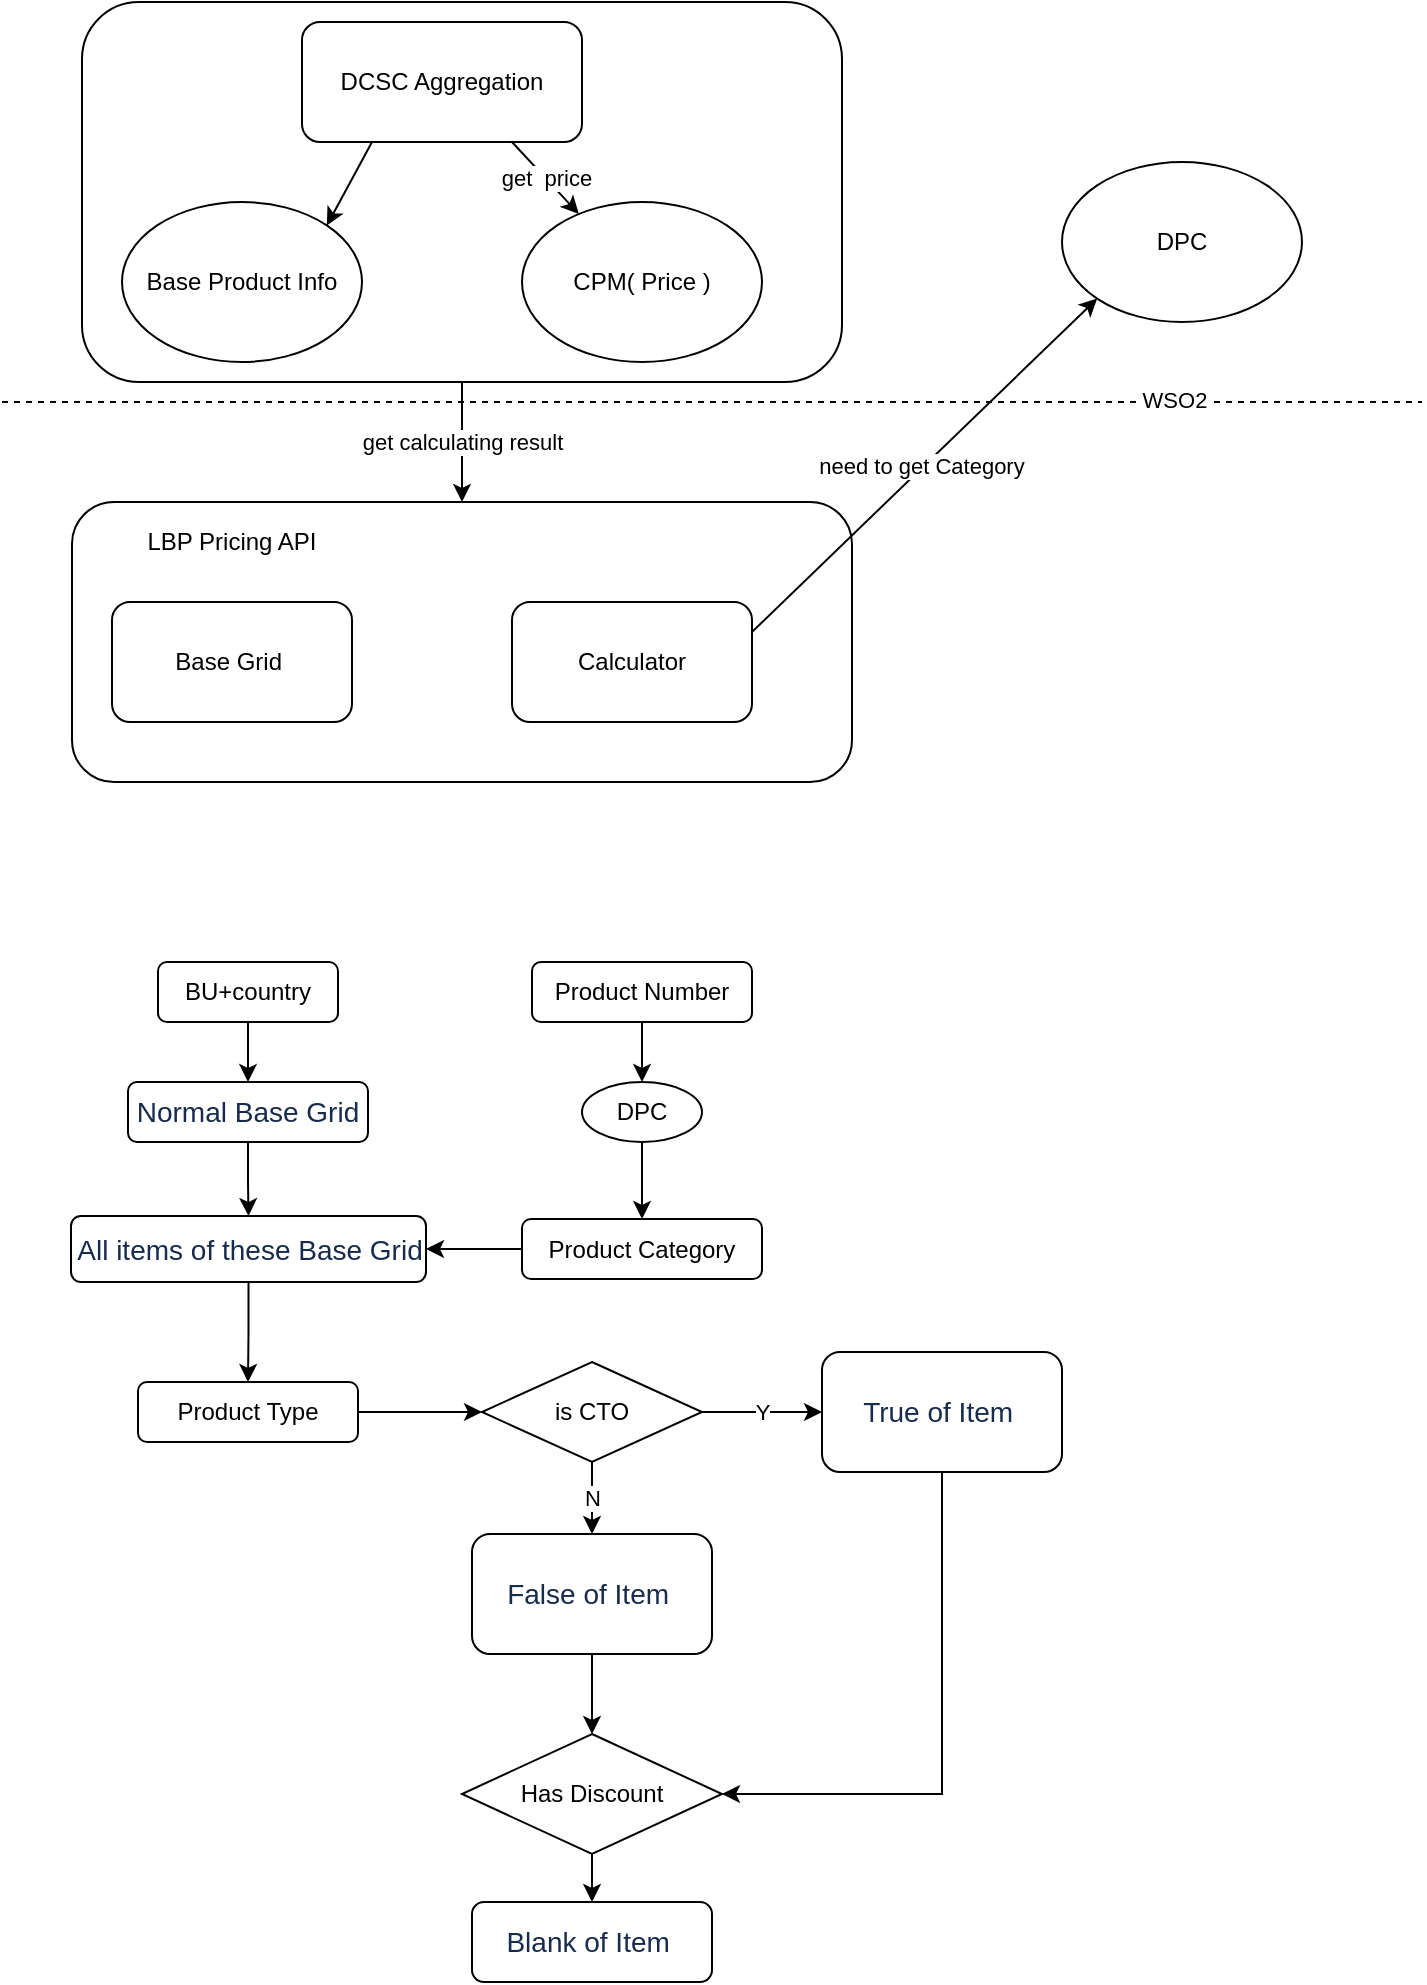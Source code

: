 <mxfile version="13.8.2" type="github">
  <diagram id="Sr_3WoR1ZfEFq9-2hFeb" name="Page-1">
    <mxGraphModel dx="1422" dy="762" grid="1" gridSize="10" guides="1" tooltips="1" connect="1" arrows="1" fold="1" page="1" pageScale="1" pageWidth="827" pageHeight="1169" math="0" shadow="0">
      <root>
        <mxCell id="0" />
        <mxCell id="1" parent="0" />
        <mxCell id="DSXYe22ODvJybZcxLD2I-17" value="" style="rounded=1;whiteSpace=wrap;html=1;" parent="1" vertex="1">
          <mxGeometry x="35" y="340" width="390" height="140" as="geometry" />
        </mxCell>
        <mxCell id="DSXYe22ODvJybZcxLD2I-11" value="" style="rounded=1;whiteSpace=wrap;html=1;" parent="1" vertex="1">
          <mxGeometry x="40" y="90" width="380" height="190" as="geometry" />
        </mxCell>
        <mxCell id="DSXYe22ODvJybZcxLD2I-1" value="DCSC Aggregation" style="rounded=1;whiteSpace=wrap;html=1;" parent="1" vertex="1">
          <mxGeometry x="150" y="100" width="140" height="60" as="geometry" />
        </mxCell>
        <mxCell id="DSXYe22ODvJybZcxLD2I-2" value="Base Product Info" style="ellipse;whiteSpace=wrap;html=1;" parent="1" vertex="1">
          <mxGeometry x="60" y="190" width="120" height="80" as="geometry" />
        </mxCell>
        <mxCell id="DSXYe22ODvJybZcxLD2I-5" value="CPM( Price )" style="ellipse;whiteSpace=wrap;html=1;" parent="1" vertex="1">
          <mxGeometry x="260" y="190" width="120" height="80" as="geometry" />
        </mxCell>
        <mxCell id="DSXYe22ODvJybZcxLD2I-7" value="" style="endArrow=classic;html=1;entryX=1;entryY=0;entryDx=0;entryDy=0;exitX=0.25;exitY=1;exitDx=0;exitDy=0;" parent="1" source="DSXYe22ODvJybZcxLD2I-1" target="DSXYe22ODvJybZcxLD2I-2" edge="1">
          <mxGeometry width="50" height="50" relative="1" as="geometry">
            <mxPoint x="390" y="390" as="sourcePoint" />
            <mxPoint x="440" y="340" as="targetPoint" />
          </mxGeometry>
        </mxCell>
        <mxCell id="DSXYe22ODvJybZcxLD2I-8" value="get&amp;nbsp; price" style="endArrow=classic;html=1;exitX=0.75;exitY=1;exitDx=0;exitDy=0;" parent="1" source="DSXYe22ODvJybZcxLD2I-1" target="DSXYe22ODvJybZcxLD2I-5" edge="1">
          <mxGeometry width="50" height="50" relative="1" as="geometry">
            <mxPoint x="390" y="390" as="sourcePoint" />
            <mxPoint x="280" y="160" as="targetPoint" />
          </mxGeometry>
        </mxCell>
        <mxCell id="DSXYe22ODvJybZcxLD2I-12" value="DPC" style="ellipse;whiteSpace=wrap;html=1;" parent="1" vertex="1">
          <mxGeometry x="530" y="170" width="120" height="80" as="geometry" />
        </mxCell>
        <mxCell id="DSXYe22ODvJybZcxLD2I-13" value="need to get Category&amp;nbsp;" style="endArrow=classic;html=1;exitX=1;exitY=0.25;exitDx=0;exitDy=0;entryX=0;entryY=1;entryDx=0;entryDy=0;" parent="1" source="DSXYe22ODvJybZcxLD2I-20" target="DSXYe22ODvJybZcxLD2I-12" edge="1">
          <mxGeometry width="50" height="50" relative="1" as="geometry">
            <mxPoint x="420" y="185" as="sourcePoint" />
            <mxPoint x="580" y="190" as="targetPoint" />
          </mxGeometry>
        </mxCell>
        <mxCell id="DSXYe22ODvJybZcxLD2I-18" value="get calculating result" style="endArrow=classic;html=1;exitX=0.5;exitY=1;exitDx=0;exitDy=0;" parent="1" source="DSXYe22ODvJybZcxLD2I-11" target="DSXYe22ODvJybZcxLD2I-17" edge="1">
          <mxGeometry width="50" height="50" relative="1" as="geometry">
            <mxPoint x="390" y="390" as="sourcePoint" />
            <mxPoint x="440" y="340" as="targetPoint" />
          </mxGeometry>
        </mxCell>
        <mxCell id="DSXYe22ODvJybZcxLD2I-19" value="Base Grid&amp;nbsp;" style="rounded=1;whiteSpace=wrap;html=1;" parent="1" vertex="1">
          <mxGeometry x="55" y="390" width="120" height="60" as="geometry" />
        </mxCell>
        <mxCell id="DSXYe22ODvJybZcxLD2I-20" value="Calculator" style="rounded=1;whiteSpace=wrap;html=1;" parent="1" vertex="1">
          <mxGeometry x="255" y="390" width="120" height="60" as="geometry" />
        </mxCell>
        <mxCell id="DSXYe22ODvJybZcxLD2I-23" value="LBP Pricing API" style="text;html=1;strokeColor=none;fillColor=none;align=center;verticalAlign=middle;whiteSpace=wrap;rounded=0;" parent="1" vertex="1">
          <mxGeometry x="55" y="350" width="120" height="20" as="geometry" />
        </mxCell>
        <mxCell id="MxX3vFj4DnwLeGnh3iT9-6" style="edgeStyle=orthogonalEdgeStyle;rounded=0;orthogonalLoop=1;jettySize=auto;html=1;entryX=0.5;entryY=0;entryDx=0;entryDy=0;" edge="1" parent="1" source="MxX3vFj4DnwLeGnh3iT9-2" target="MxX3vFj4DnwLeGnh3iT9-3">
          <mxGeometry relative="1" as="geometry" />
        </mxCell>
        <mxCell id="MxX3vFj4DnwLeGnh3iT9-2" value="BU+country" style="rounded=1;whiteSpace=wrap;html=1;" vertex="1" parent="1">
          <mxGeometry x="78" y="570" width="90" height="30" as="geometry" />
        </mxCell>
        <mxCell id="MxX3vFj4DnwLeGnh3iT9-8" style="edgeStyle=orthogonalEdgeStyle;rounded=0;orthogonalLoop=1;jettySize=auto;html=1;" edge="1" parent="1" source="MxX3vFj4DnwLeGnh3iT9-3" target="MxX3vFj4DnwLeGnh3iT9-7">
          <mxGeometry relative="1" as="geometry" />
        </mxCell>
        <mxCell id="MxX3vFj4DnwLeGnh3iT9-3" value="&lt;span style=&quot;color: rgb(23 , 43 , 77) ; font-family: , &amp;#34;blinkmacsystemfont&amp;#34; , &amp;#34;segoe ui&amp;#34; , &amp;#34;roboto&amp;#34; , &amp;#34;oxygen&amp;#34; , &amp;#34;ubuntu&amp;#34; , &amp;#34;fira sans&amp;#34; , &amp;#34;droid sans&amp;#34; , &amp;#34;helvetica neue&amp;#34; , sans-serif ; font-size: 14px ; background-color: rgb(255 , 255 , 255)&quot;&gt;Normal Base Grid&lt;/span&gt;" style="rounded=1;whiteSpace=wrap;html=1;" vertex="1" parent="1">
          <mxGeometry x="63" y="630" width="120" height="30" as="geometry" />
        </mxCell>
        <mxCell id="MxX3vFj4DnwLeGnh3iT9-4" value="" style="endArrow=none;dashed=1;html=1;" edge="1" parent="1">
          <mxGeometry width="50" height="50" relative="1" as="geometry">
            <mxPoint y="290" as="sourcePoint" />
            <mxPoint x="710" y="290" as="targetPoint" />
          </mxGeometry>
        </mxCell>
        <mxCell id="MxX3vFj4DnwLeGnh3iT9-5" value="WSO2" style="edgeLabel;html=1;align=center;verticalAlign=middle;resizable=0;points=[];" vertex="1" connectable="0" parent="MxX3vFj4DnwLeGnh3iT9-4">
          <mxGeometry x="0.651" y="1" relative="1" as="geometry">
            <mxPoint as="offset" />
          </mxGeometry>
        </mxCell>
        <mxCell id="MxX3vFj4DnwLeGnh3iT9-23" style="edgeStyle=orthogonalEdgeStyle;rounded=0;orthogonalLoop=1;jettySize=auto;html=1;" edge="1" parent="1" source="MxX3vFj4DnwLeGnh3iT9-7" target="MxX3vFj4DnwLeGnh3iT9-17">
          <mxGeometry relative="1" as="geometry" />
        </mxCell>
        <mxCell id="MxX3vFj4DnwLeGnh3iT9-7" value="&lt;span style=&quot;color: rgb(23 , 43 , 77) ; font-family: , &amp;#34;blinkmacsystemfont&amp;#34; , &amp;#34;segoe ui&amp;#34; , &amp;#34;roboto&amp;#34; , &amp;#34;oxygen&amp;#34; , &amp;#34;ubuntu&amp;#34; , &amp;#34;fira sans&amp;#34; , &amp;#34;droid sans&amp;#34; , &amp;#34;helvetica neue&amp;#34; , sans-serif ; font-size: 14px ; background-color: rgb(255 , 255 , 255)&quot;&gt;All items of these Base Grid&lt;/span&gt;" style="rounded=1;whiteSpace=wrap;html=1;" vertex="1" parent="1">
          <mxGeometry x="34.5" y="697" width="177.5" height="33" as="geometry" />
        </mxCell>
        <mxCell id="MxX3vFj4DnwLeGnh3iT9-12" style="edgeStyle=orthogonalEdgeStyle;rounded=0;orthogonalLoop=1;jettySize=auto;html=1;" edge="1" parent="1" source="MxX3vFj4DnwLeGnh3iT9-10" target="MxX3vFj4DnwLeGnh3iT9-11">
          <mxGeometry relative="1" as="geometry" />
        </mxCell>
        <mxCell id="MxX3vFj4DnwLeGnh3iT9-10" value="Product Number" style="rounded=1;whiteSpace=wrap;html=1;" vertex="1" parent="1">
          <mxGeometry x="265" y="570" width="110" height="30" as="geometry" />
        </mxCell>
        <mxCell id="MxX3vFj4DnwLeGnh3iT9-16" style="edgeStyle=orthogonalEdgeStyle;rounded=0;orthogonalLoop=1;jettySize=auto;html=1;entryX=0.5;entryY=0;entryDx=0;entryDy=0;" edge="1" parent="1" source="MxX3vFj4DnwLeGnh3iT9-11" target="MxX3vFj4DnwLeGnh3iT9-13">
          <mxGeometry relative="1" as="geometry" />
        </mxCell>
        <mxCell id="MxX3vFj4DnwLeGnh3iT9-11" value="DPC" style="ellipse;whiteSpace=wrap;html=1;" vertex="1" parent="1">
          <mxGeometry x="290" y="630" width="60" height="30" as="geometry" />
        </mxCell>
        <mxCell id="MxX3vFj4DnwLeGnh3iT9-22" style="edgeStyle=orthogonalEdgeStyle;rounded=0;orthogonalLoop=1;jettySize=auto;html=1;entryX=1;entryY=0.5;entryDx=0;entryDy=0;" edge="1" parent="1" source="MxX3vFj4DnwLeGnh3iT9-13" target="MxX3vFj4DnwLeGnh3iT9-7">
          <mxGeometry relative="1" as="geometry" />
        </mxCell>
        <mxCell id="MxX3vFj4DnwLeGnh3iT9-13" value="Product Category" style="rounded=1;whiteSpace=wrap;html=1;" vertex="1" parent="1">
          <mxGeometry x="260" y="698.5" width="120" height="30" as="geometry" />
        </mxCell>
        <mxCell id="MxX3vFj4DnwLeGnh3iT9-26" style="edgeStyle=orthogonalEdgeStyle;rounded=0;orthogonalLoop=1;jettySize=auto;html=1;entryX=0;entryY=0.5;entryDx=0;entryDy=0;" edge="1" parent="1" source="MxX3vFj4DnwLeGnh3iT9-17" target="MxX3vFj4DnwLeGnh3iT9-25">
          <mxGeometry relative="1" as="geometry" />
        </mxCell>
        <mxCell id="MxX3vFj4DnwLeGnh3iT9-17" value="Product Type" style="rounded=1;whiteSpace=wrap;html=1;" vertex="1" parent="1">
          <mxGeometry x="68" y="780" width="110" height="30" as="geometry" />
        </mxCell>
        <mxCell id="MxX3vFj4DnwLeGnh3iT9-28" value="N" style="edgeStyle=orthogonalEdgeStyle;rounded=0;orthogonalLoop=1;jettySize=auto;html=1;" edge="1" parent="1" source="MxX3vFj4DnwLeGnh3iT9-25" target="MxX3vFj4DnwLeGnh3iT9-27">
          <mxGeometry relative="1" as="geometry" />
        </mxCell>
        <mxCell id="MxX3vFj4DnwLeGnh3iT9-30" value="Y" style="edgeStyle=orthogonalEdgeStyle;rounded=0;orthogonalLoop=1;jettySize=auto;html=1;entryX=0;entryY=0.5;entryDx=0;entryDy=0;" edge="1" parent="1" source="MxX3vFj4DnwLeGnh3iT9-25" target="MxX3vFj4DnwLeGnh3iT9-29">
          <mxGeometry relative="1" as="geometry" />
        </mxCell>
        <mxCell id="MxX3vFj4DnwLeGnh3iT9-25" value="is CTO" style="rhombus;whiteSpace=wrap;html=1;" vertex="1" parent="1">
          <mxGeometry x="240" y="770" width="110" height="50" as="geometry" />
        </mxCell>
        <mxCell id="MxX3vFj4DnwLeGnh3iT9-33" style="edgeStyle=orthogonalEdgeStyle;rounded=0;orthogonalLoop=1;jettySize=auto;html=1;entryX=0.5;entryY=0;entryDx=0;entryDy=0;" edge="1" parent="1" source="MxX3vFj4DnwLeGnh3iT9-27" target="MxX3vFj4DnwLeGnh3iT9-32">
          <mxGeometry relative="1" as="geometry" />
        </mxCell>
        <mxCell id="MxX3vFj4DnwLeGnh3iT9-27" value="&lt;span style=&quot;color: rgb(23 , 43 , 77) ; font-family: , &amp;#34;blinkmacsystemfont&amp;#34; , &amp;#34;segoe ui&amp;#34; , &amp;#34;roboto&amp;#34; , &amp;#34;oxygen&amp;#34; , &amp;#34;ubuntu&amp;#34; , &amp;#34;fira sans&amp;#34; , &amp;#34;droid sans&amp;#34; , &amp;#34;helvetica neue&amp;#34; , sans-serif ; font-size: 14px ; background-color: rgb(255 , 255 , 255)&quot;&gt;False of Item&amp;nbsp;&lt;/span&gt;" style="rounded=1;whiteSpace=wrap;html=1;" vertex="1" parent="1">
          <mxGeometry x="235" y="856" width="120" height="60" as="geometry" />
        </mxCell>
        <mxCell id="MxX3vFj4DnwLeGnh3iT9-34" style="edgeStyle=orthogonalEdgeStyle;rounded=0;orthogonalLoop=1;jettySize=auto;html=1;entryX=1;entryY=0.5;entryDx=0;entryDy=0;" edge="1" parent="1" source="MxX3vFj4DnwLeGnh3iT9-29" target="MxX3vFj4DnwLeGnh3iT9-32">
          <mxGeometry relative="1" as="geometry">
            <Array as="points">
              <mxPoint x="470" y="986" />
            </Array>
          </mxGeometry>
        </mxCell>
        <mxCell id="MxX3vFj4DnwLeGnh3iT9-29" value="&lt;span style=&quot;color: rgb(23 , 43 , 77) ; font-family: , &amp;#34;blinkmacsystemfont&amp;#34; , &amp;#34;segoe ui&amp;#34; , &amp;#34;roboto&amp;#34; , &amp;#34;oxygen&amp;#34; , &amp;#34;ubuntu&amp;#34; , &amp;#34;fira sans&amp;#34; , &amp;#34;droid sans&amp;#34; , &amp;#34;helvetica neue&amp;#34; , sans-serif ; font-size: 14px ; background-color: rgb(255 , 255 , 255)&quot;&gt;True&amp;nbsp;&lt;/span&gt;&lt;span style=&quot;color: rgb(23 , 43 , 77) ; font-family: , &amp;#34;blinkmacsystemfont&amp;#34; , &amp;#34;segoe ui&amp;#34; , &amp;#34;roboto&amp;#34; , &amp;#34;oxygen&amp;#34; , &amp;#34;ubuntu&amp;#34; , &amp;#34;fira sans&amp;#34; , &amp;#34;droid sans&amp;#34; , &amp;#34;helvetica neue&amp;#34; , sans-serif ; font-size: 14px ; background-color: rgb(255 , 255 , 255)&quot;&gt;of Item&amp;nbsp;&lt;/span&gt;" style="rounded=1;whiteSpace=wrap;html=1;" vertex="1" parent="1">
          <mxGeometry x="410" y="765" width="120" height="60" as="geometry" />
        </mxCell>
        <mxCell id="MxX3vFj4DnwLeGnh3iT9-31" value="&lt;span style=&quot;color: rgb(23 , 43 , 77) ; font-family: , &amp;#34;blinkmacsystemfont&amp;#34; , &amp;#34;segoe ui&amp;#34; , &amp;#34;roboto&amp;#34; , &amp;#34;oxygen&amp;#34; , &amp;#34;ubuntu&amp;#34; , &amp;#34;fira sans&amp;#34; , &amp;#34;droid sans&amp;#34; , &amp;#34;helvetica neue&amp;#34; , sans-serif ; font-size: 14px ; background-color: rgb(255 , 255 , 255)&quot;&gt;Blank of Item&amp;nbsp;&lt;/span&gt;" style="rounded=1;whiteSpace=wrap;html=1;" vertex="1" parent="1">
          <mxGeometry x="235" y="1040" width="120" height="40" as="geometry" />
        </mxCell>
        <mxCell id="MxX3vFj4DnwLeGnh3iT9-35" style="edgeStyle=orthogonalEdgeStyle;rounded=0;orthogonalLoop=1;jettySize=auto;html=1;entryX=0.5;entryY=0;entryDx=0;entryDy=0;" edge="1" parent="1" source="MxX3vFj4DnwLeGnh3iT9-32" target="MxX3vFj4DnwLeGnh3iT9-31">
          <mxGeometry relative="1" as="geometry" />
        </mxCell>
        <mxCell id="MxX3vFj4DnwLeGnh3iT9-32" value="Has Discount" style="rhombus;whiteSpace=wrap;html=1;" vertex="1" parent="1">
          <mxGeometry x="230" y="956" width="130" height="60" as="geometry" />
        </mxCell>
      </root>
    </mxGraphModel>
  </diagram>
</mxfile>
